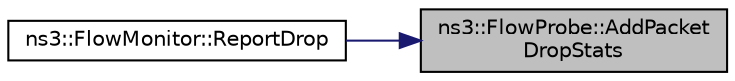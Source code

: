 digraph "ns3::FlowProbe::AddPacketDropStats"
{
 // LATEX_PDF_SIZE
  edge [fontname="Helvetica",fontsize="10",labelfontname="Helvetica",labelfontsize="10"];
  node [fontname="Helvetica",fontsize="10",shape=record];
  rankdir="RL";
  Node1 [label="ns3::FlowProbe::AddPacket\lDropStats",height=0.2,width=0.4,color="black", fillcolor="grey75", style="filled", fontcolor="black",tooltip="Add a packet drop data to the flow stats."];
  Node1 -> Node2 [dir="back",color="midnightblue",fontsize="10",style="solid",fontname="Helvetica"];
  Node2 [label="ns3::FlowMonitor::ReportDrop",height=0.2,width=0.4,color="black", fillcolor="white", style="filled",URL="$classns3_1_1_flow_monitor.html#af14d59ab4f3cc4f2b27601fca54cb7dd",tooltip="FlowProbe implementations are supposed to call this method to report that a known packet is being dro..."];
}
